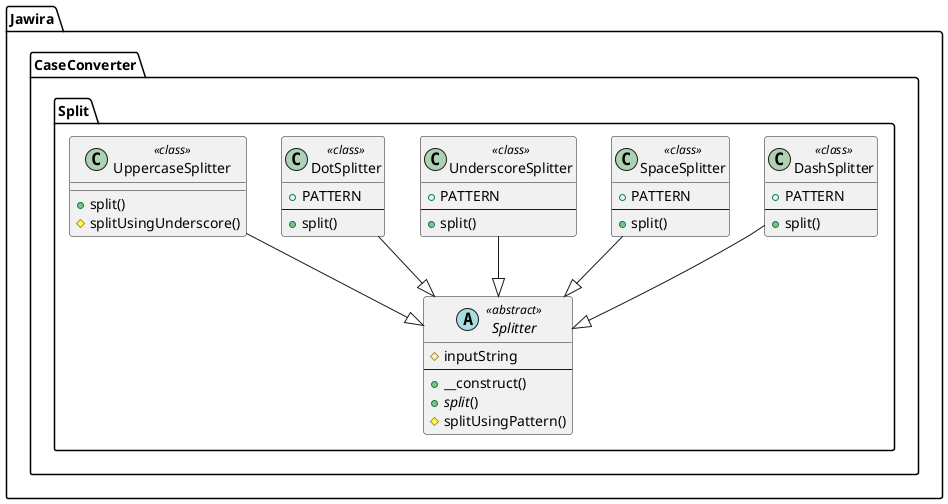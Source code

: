 @startuml
namespace Jawira.CaseConverter.Split  {
	class DashSplitter << class >> {
		+PATTERN
		--
		+split()
	}
	abstract Splitter << abstract >> {
		#inputString
		--
		+__construct()
		+<i>split</i>()
		#splitUsingPattern()
	}
	class SpaceSplitter << class >> {
		+PATTERN
		--
		+split()
	}
	class UnderscoreSplitter << class >> {
		+PATTERN
		--
		+split()
	}
	class DotSplitter << class >> {
		+PATTERN
		--
		+split()
	}
	class UppercaseSplitter << class >> {
		+split()
		#splitUsingUnderscore()
	}
}
Jawira.CaseConverter.Split.DashSplitter --|> Jawira.CaseConverter.Split.Splitter
Jawira.CaseConverter.Split.SpaceSplitter --|> Jawira.CaseConverter.Split.Splitter
Jawira.CaseConverter.Split.UnderscoreSplitter --|> Jawira.CaseConverter.Split.Splitter
Jawira.CaseConverter.Split.DotSplitter --|> Jawira.CaseConverter.Split.Splitter
Jawira.CaseConverter.Split.UppercaseSplitter --|> Jawira.CaseConverter.Split.Splitter
@enduml

